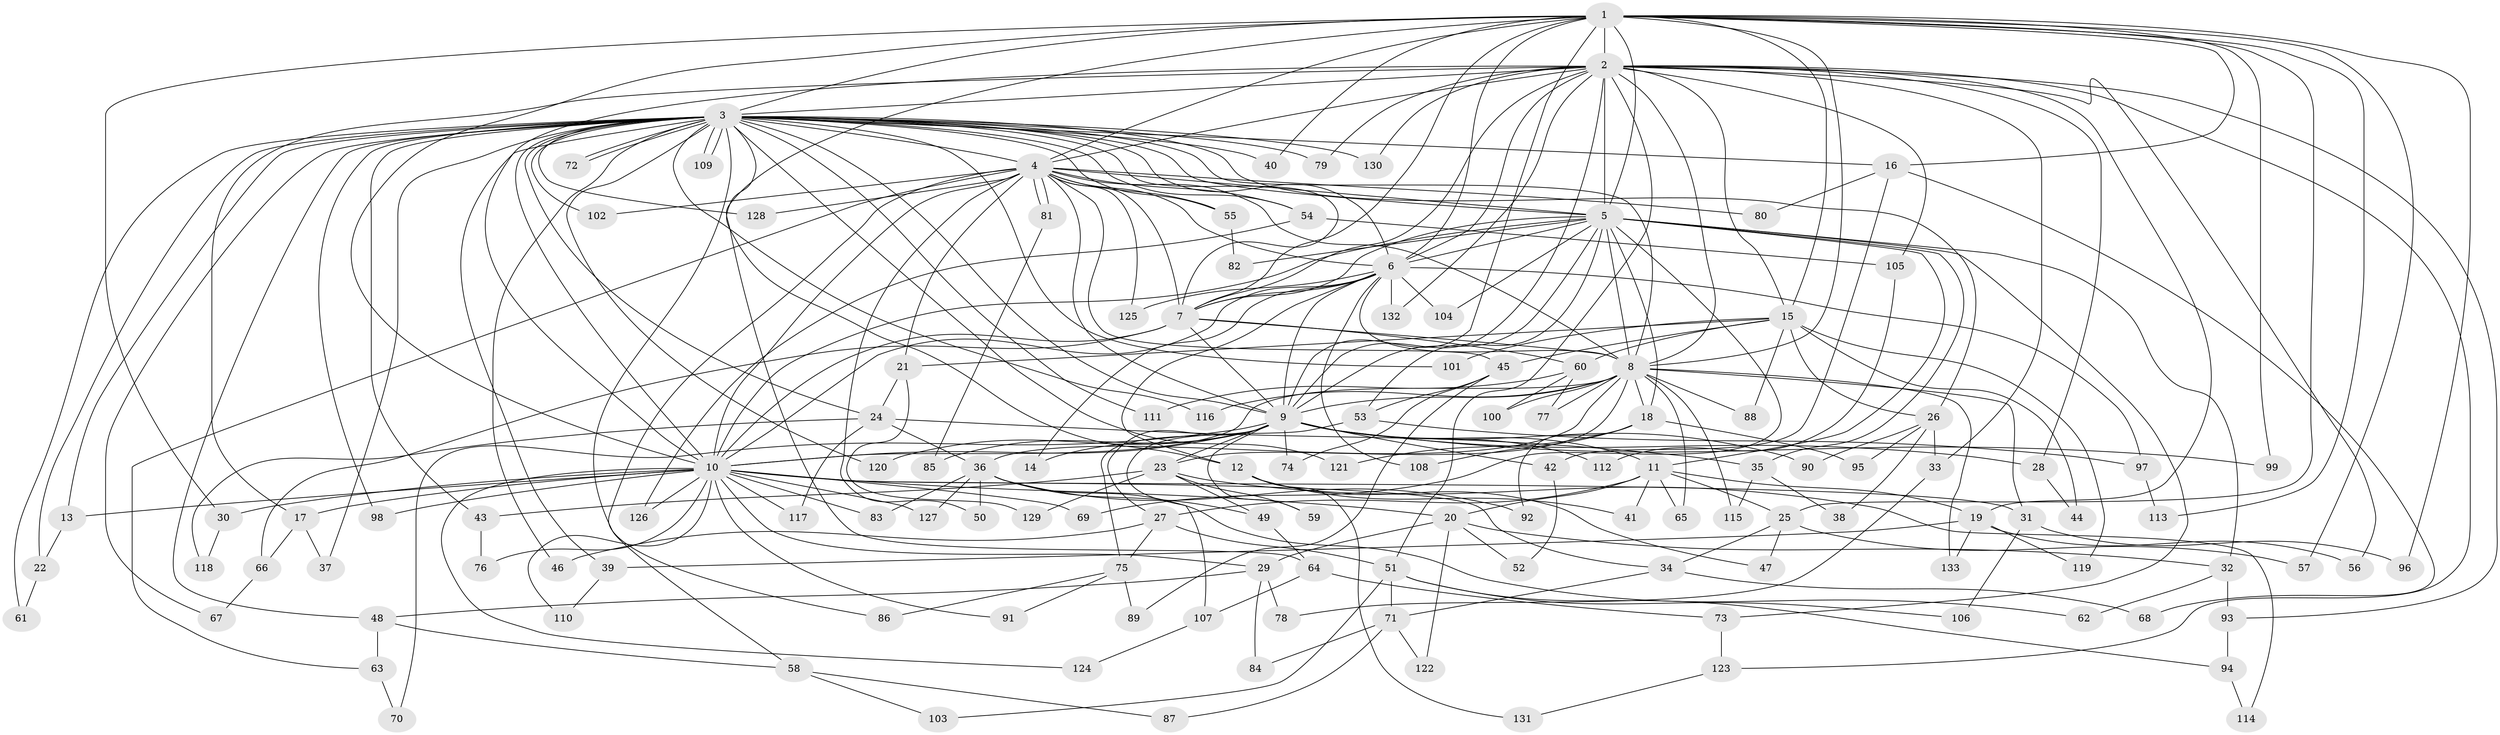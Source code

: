 // Generated by graph-tools (version 1.1) at 2025/25/03/09/25 03:25:53]
// undirected, 133 vertices, 291 edges
graph export_dot {
graph [start="1"]
  node [color=gray90,style=filled];
  1;
  2;
  3;
  4;
  5;
  6;
  7;
  8;
  9;
  10;
  11;
  12;
  13;
  14;
  15;
  16;
  17;
  18;
  19;
  20;
  21;
  22;
  23;
  24;
  25;
  26;
  27;
  28;
  29;
  30;
  31;
  32;
  33;
  34;
  35;
  36;
  37;
  38;
  39;
  40;
  41;
  42;
  43;
  44;
  45;
  46;
  47;
  48;
  49;
  50;
  51;
  52;
  53;
  54;
  55;
  56;
  57;
  58;
  59;
  60;
  61;
  62;
  63;
  64;
  65;
  66;
  67;
  68;
  69;
  70;
  71;
  72;
  73;
  74;
  75;
  76;
  77;
  78;
  79;
  80;
  81;
  82;
  83;
  84;
  85;
  86;
  87;
  88;
  89;
  90;
  91;
  92;
  93;
  94;
  95;
  96;
  97;
  98;
  99;
  100;
  101;
  102;
  103;
  104;
  105;
  106;
  107;
  108;
  109;
  110;
  111;
  112;
  113;
  114;
  115;
  116;
  117;
  118;
  119;
  120;
  121;
  122;
  123;
  124;
  125;
  126;
  127;
  128;
  129;
  130;
  131;
  132;
  133;
  1 -- 2;
  1 -- 3;
  1 -- 4;
  1 -- 5;
  1 -- 6;
  1 -- 7;
  1 -- 8;
  1 -- 9;
  1 -- 10;
  1 -- 15;
  1 -- 16;
  1 -- 25;
  1 -- 30;
  1 -- 40;
  1 -- 57;
  1 -- 64;
  1 -- 96;
  1 -- 99;
  1 -- 113;
  2 -- 3;
  2 -- 4;
  2 -- 5;
  2 -- 6;
  2 -- 7;
  2 -- 8;
  2 -- 9;
  2 -- 10;
  2 -- 15;
  2 -- 17;
  2 -- 19;
  2 -- 28;
  2 -- 33;
  2 -- 51;
  2 -- 56;
  2 -- 79;
  2 -- 93;
  2 -- 105;
  2 -- 123;
  2 -- 130;
  2 -- 132;
  3 -- 4;
  3 -- 5;
  3 -- 6;
  3 -- 7;
  3 -- 8;
  3 -- 9;
  3 -- 10;
  3 -- 12;
  3 -- 13;
  3 -- 16;
  3 -- 22;
  3 -- 24;
  3 -- 26;
  3 -- 37;
  3 -- 39;
  3 -- 40;
  3 -- 43;
  3 -- 46;
  3 -- 48;
  3 -- 54;
  3 -- 55;
  3 -- 58;
  3 -- 61;
  3 -- 67;
  3 -- 72;
  3 -- 72;
  3 -- 79;
  3 -- 98;
  3 -- 101;
  3 -- 102;
  3 -- 109;
  3 -- 109;
  3 -- 111;
  3 -- 116;
  3 -- 120;
  3 -- 121;
  3 -- 128;
  3 -- 130;
  4 -- 5;
  4 -- 6;
  4 -- 7;
  4 -- 8;
  4 -- 9;
  4 -- 10;
  4 -- 21;
  4 -- 45;
  4 -- 50;
  4 -- 54;
  4 -- 55;
  4 -- 63;
  4 -- 80;
  4 -- 81;
  4 -- 81;
  4 -- 86;
  4 -- 102;
  4 -- 125;
  4 -- 128;
  5 -- 6;
  5 -- 7;
  5 -- 8;
  5 -- 9;
  5 -- 10;
  5 -- 11;
  5 -- 18;
  5 -- 32;
  5 -- 35;
  5 -- 53;
  5 -- 69;
  5 -- 73;
  5 -- 82;
  5 -- 104;
  6 -- 7;
  6 -- 8;
  6 -- 9;
  6 -- 10;
  6 -- 12;
  6 -- 14;
  6 -- 97;
  6 -- 104;
  6 -- 108;
  6 -- 125;
  6 -- 132;
  7 -- 8;
  7 -- 9;
  7 -- 10;
  7 -- 60;
  7 -- 66;
  8 -- 9;
  8 -- 10;
  8 -- 18;
  8 -- 23;
  8 -- 31;
  8 -- 36;
  8 -- 65;
  8 -- 77;
  8 -- 88;
  8 -- 100;
  8 -- 115;
  8 -- 116;
  8 -- 133;
  9 -- 10;
  9 -- 11;
  9 -- 14;
  9 -- 23;
  9 -- 27;
  9 -- 28;
  9 -- 42;
  9 -- 59;
  9 -- 70;
  9 -- 74;
  9 -- 75;
  9 -- 85;
  9 -- 90;
  9 -- 99;
  9 -- 112;
  9 -- 120;
  10 -- 13;
  10 -- 17;
  10 -- 20;
  10 -- 29;
  10 -- 30;
  10 -- 31;
  10 -- 34;
  10 -- 69;
  10 -- 76;
  10 -- 83;
  10 -- 91;
  10 -- 98;
  10 -- 110;
  10 -- 117;
  10 -- 124;
  10 -- 126;
  10 -- 127;
  11 -- 19;
  11 -- 20;
  11 -- 25;
  11 -- 27;
  11 -- 41;
  11 -- 65;
  12 -- 41;
  12 -- 47;
  12 -- 131;
  13 -- 22;
  15 -- 21;
  15 -- 26;
  15 -- 44;
  15 -- 45;
  15 -- 60;
  15 -- 88;
  15 -- 101;
  15 -- 119;
  16 -- 42;
  16 -- 68;
  16 -- 80;
  17 -- 37;
  17 -- 66;
  18 -- 92;
  18 -- 95;
  18 -- 108;
  18 -- 121;
  19 -- 39;
  19 -- 56;
  19 -- 119;
  19 -- 133;
  20 -- 29;
  20 -- 32;
  20 -- 52;
  20 -- 122;
  21 -- 24;
  21 -- 129;
  22 -- 61;
  23 -- 43;
  23 -- 49;
  23 -- 59;
  23 -- 114;
  23 -- 129;
  24 -- 35;
  24 -- 36;
  24 -- 117;
  24 -- 118;
  25 -- 34;
  25 -- 47;
  25 -- 57;
  26 -- 33;
  26 -- 38;
  26 -- 90;
  26 -- 95;
  27 -- 46;
  27 -- 51;
  27 -- 75;
  28 -- 44;
  29 -- 48;
  29 -- 78;
  29 -- 84;
  30 -- 118;
  31 -- 96;
  31 -- 106;
  32 -- 62;
  32 -- 93;
  33 -- 78;
  34 -- 68;
  34 -- 71;
  35 -- 38;
  35 -- 115;
  36 -- 49;
  36 -- 50;
  36 -- 62;
  36 -- 83;
  36 -- 92;
  36 -- 127;
  39 -- 110;
  42 -- 52;
  43 -- 76;
  45 -- 53;
  45 -- 74;
  45 -- 89;
  48 -- 58;
  48 -- 63;
  49 -- 64;
  51 -- 71;
  51 -- 94;
  51 -- 103;
  51 -- 106;
  53 -- 97;
  53 -- 107;
  54 -- 105;
  54 -- 126;
  55 -- 82;
  58 -- 87;
  58 -- 103;
  60 -- 77;
  60 -- 100;
  60 -- 111;
  63 -- 70;
  64 -- 73;
  64 -- 107;
  66 -- 67;
  71 -- 84;
  71 -- 87;
  71 -- 122;
  73 -- 123;
  75 -- 86;
  75 -- 89;
  75 -- 91;
  81 -- 85;
  93 -- 94;
  94 -- 114;
  97 -- 113;
  105 -- 112;
  107 -- 124;
  123 -- 131;
}
